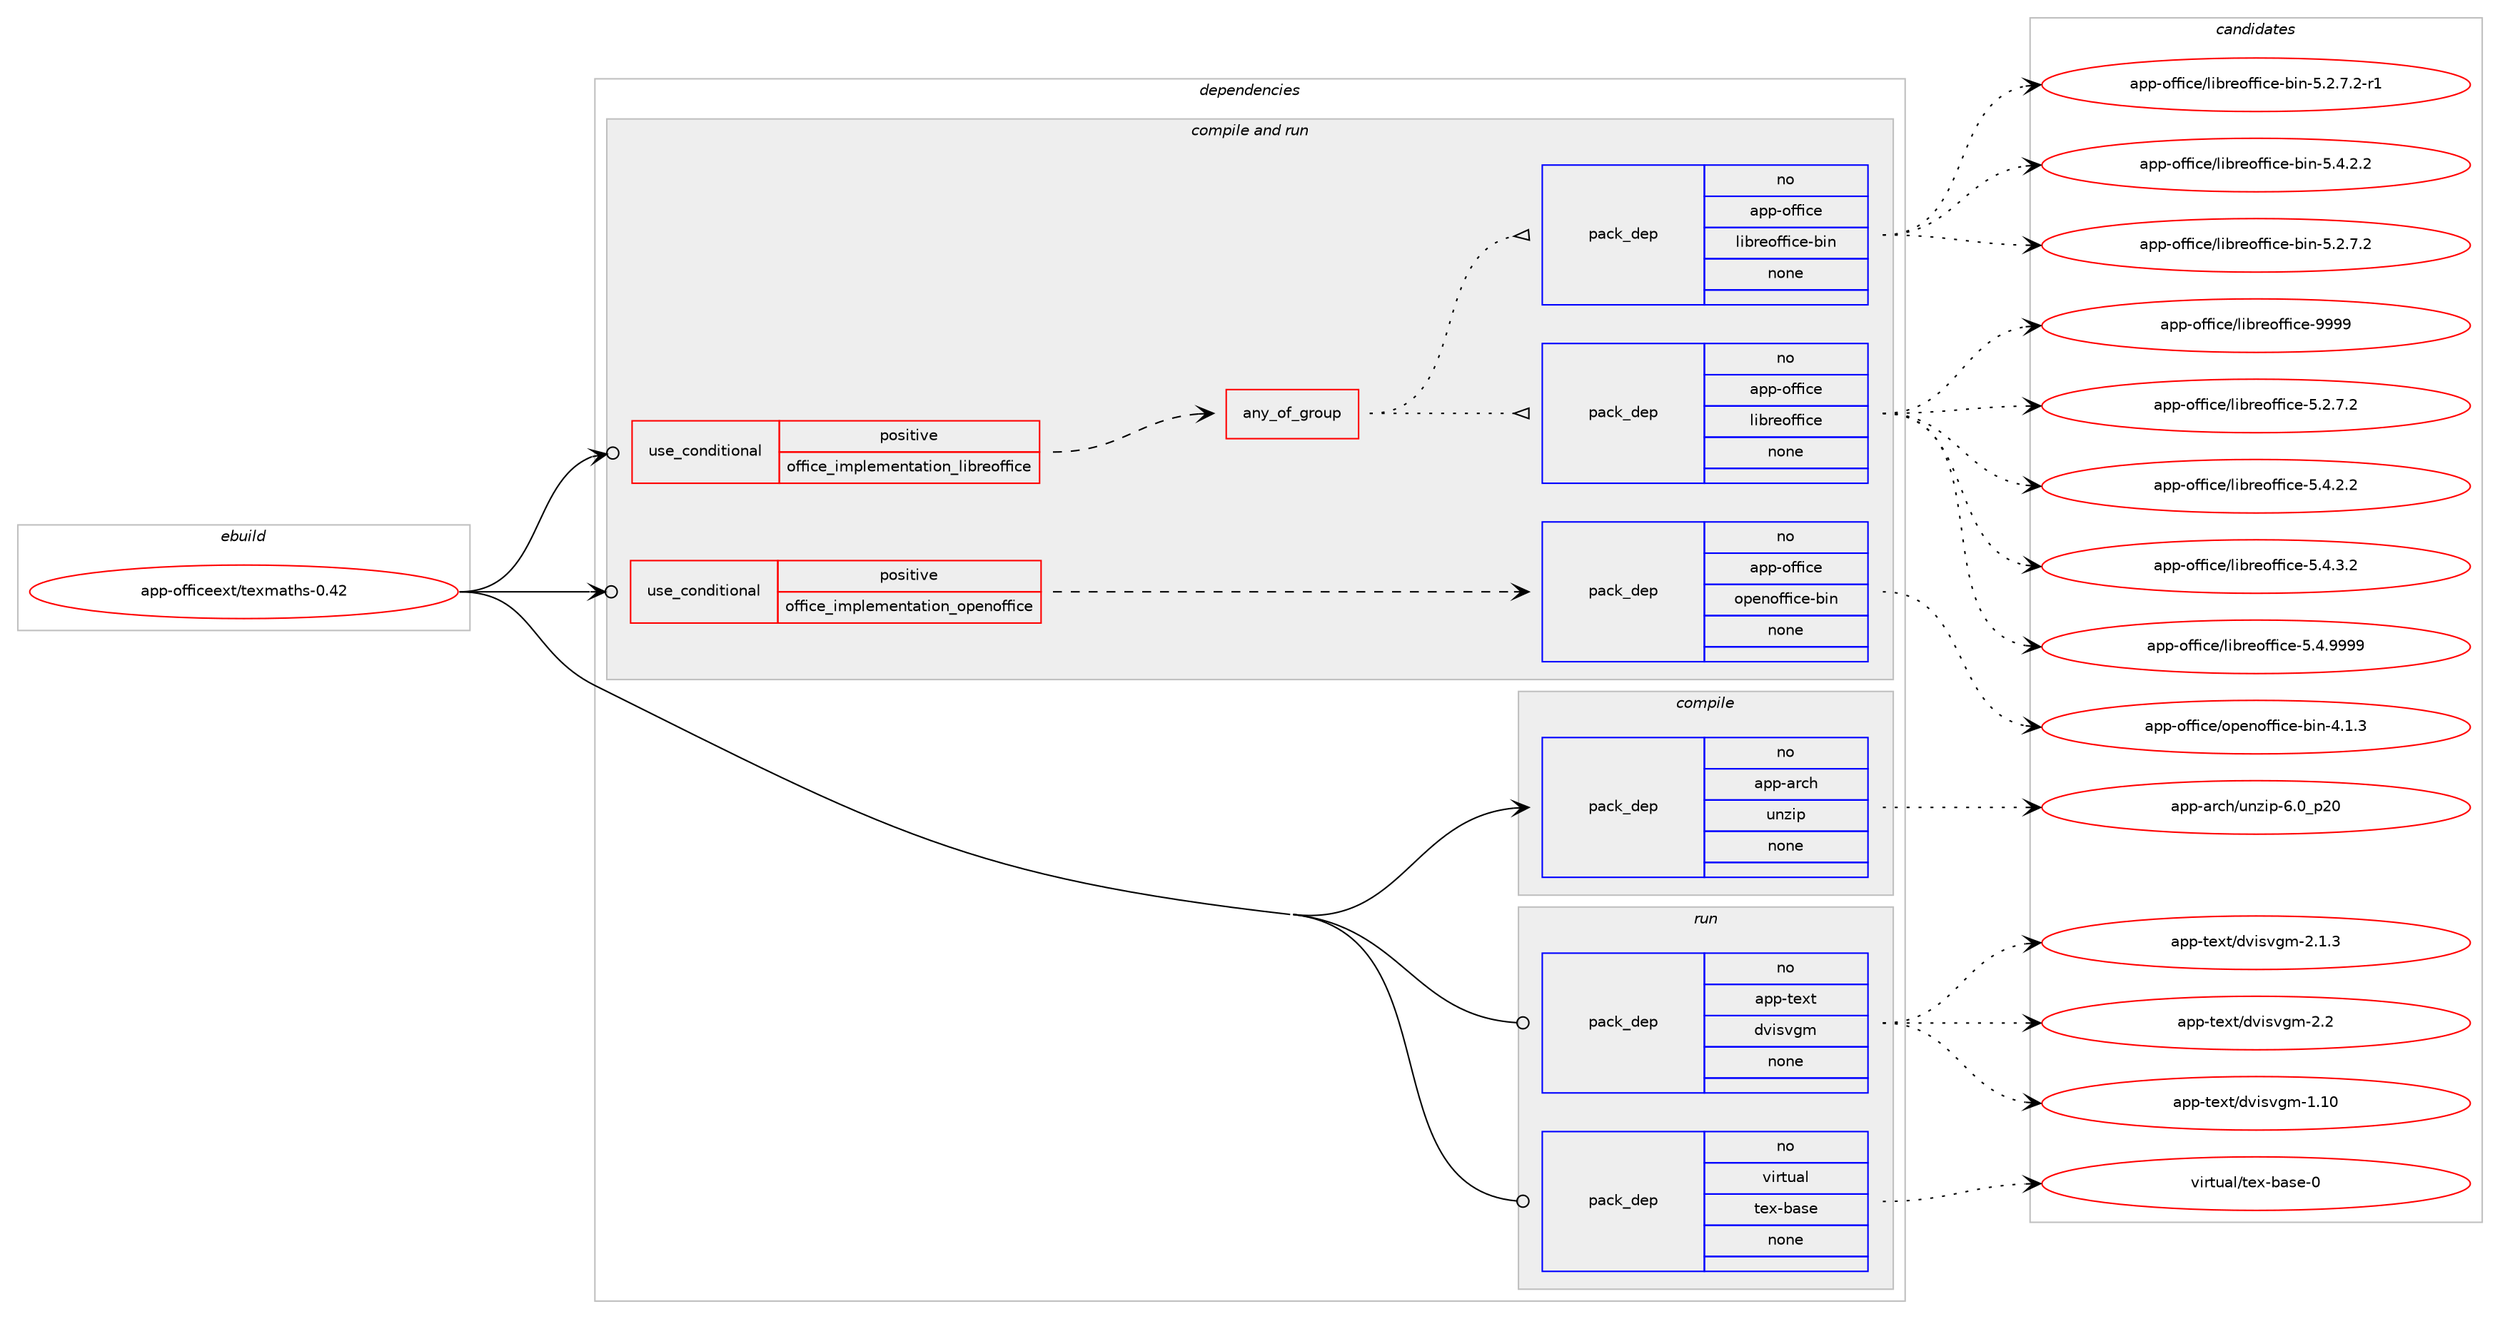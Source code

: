 digraph prolog {

# *************
# Graph options
# *************

newrank=true;
concentrate=true;
compound=true;
graph [rankdir=LR,fontname=Helvetica,fontsize=10,ranksep=1.5];#, ranksep=2.5, nodesep=0.2];
edge  [arrowhead=vee];
node  [fontname=Helvetica,fontsize=10];

# **********
# The ebuild
# **********

subgraph cluster_leftcol {
color=gray;
rank=same;
label=<<i>ebuild</i>>;
id [label="app-officeext/texmaths-0.42", color=red, width=4, href="../app-officeext/texmaths-0.42.svg"];
}

# ****************
# The dependencies
# ****************

subgraph cluster_midcol {
color=gray;
label=<<i>dependencies</i>>;
subgraph cluster_compile {
fillcolor="#eeeeee";
style=filled;
label=<<i>compile</i>>;
subgraph pack38346 {
dependency53043 [label=<<TABLE BORDER="0" CELLBORDER="1" CELLSPACING="0" CELLPADDING="4" WIDTH="220"><TR><TD ROWSPAN="6" CELLPADDING="30">pack_dep</TD></TR><TR><TD WIDTH="110">no</TD></TR><TR><TD>app-arch</TD></TR><TR><TD>unzip</TD></TR><TR><TD>none</TD></TR><TR><TD></TD></TR></TABLE>>, shape=none, color=blue];
}
id:e -> dependency53043:w [weight=20,style="solid",arrowhead="vee"];
}
subgraph cluster_compileandrun {
fillcolor="#eeeeee";
style=filled;
label=<<i>compile and run</i>>;
subgraph cond13752 {
dependency53044 [label=<<TABLE BORDER="0" CELLBORDER="1" CELLSPACING="0" CELLPADDING="4"><TR><TD ROWSPAN="3" CELLPADDING="10">use_conditional</TD></TR><TR><TD>positive</TD></TR><TR><TD>office_implementation_libreoffice</TD></TR></TABLE>>, shape=none, color=red];
subgraph any923 {
dependency53045 [label=<<TABLE BORDER="0" CELLBORDER="1" CELLSPACING="0" CELLPADDING="4"><TR><TD CELLPADDING="10">any_of_group</TD></TR></TABLE>>, shape=none, color=red];subgraph pack38347 {
dependency53046 [label=<<TABLE BORDER="0" CELLBORDER="1" CELLSPACING="0" CELLPADDING="4" WIDTH="220"><TR><TD ROWSPAN="6" CELLPADDING="30">pack_dep</TD></TR><TR><TD WIDTH="110">no</TD></TR><TR><TD>app-office</TD></TR><TR><TD>libreoffice</TD></TR><TR><TD>none</TD></TR><TR><TD></TD></TR></TABLE>>, shape=none, color=blue];
}
dependency53045:e -> dependency53046:w [weight=20,style="dotted",arrowhead="oinv"];
subgraph pack38348 {
dependency53047 [label=<<TABLE BORDER="0" CELLBORDER="1" CELLSPACING="0" CELLPADDING="4" WIDTH="220"><TR><TD ROWSPAN="6" CELLPADDING="30">pack_dep</TD></TR><TR><TD WIDTH="110">no</TD></TR><TR><TD>app-office</TD></TR><TR><TD>libreoffice-bin</TD></TR><TR><TD>none</TD></TR><TR><TD></TD></TR></TABLE>>, shape=none, color=blue];
}
dependency53045:e -> dependency53047:w [weight=20,style="dotted",arrowhead="oinv"];
}
dependency53044:e -> dependency53045:w [weight=20,style="dashed",arrowhead="vee"];
}
id:e -> dependency53044:w [weight=20,style="solid",arrowhead="odotvee"];
subgraph cond13753 {
dependency53048 [label=<<TABLE BORDER="0" CELLBORDER="1" CELLSPACING="0" CELLPADDING="4"><TR><TD ROWSPAN="3" CELLPADDING="10">use_conditional</TD></TR><TR><TD>positive</TD></TR><TR><TD>office_implementation_openoffice</TD></TR></TABLE>>, shape=none, color=red];
subgraph pack38349 {
dependency53049 [label=<<TABLE BORDER="0" CELLBORDER="1" CELLSPACING="0" CELLPADDING="4" WIDTH="220"><TR><TD ROWSPAN="6" CELLPADDING="30">pack_dep</TD></TR><TR><TD WIDTH="110">no</TD></TR><TR><TD>app-office</TD></TR><TR><TD>openoffice-bin</TD></TR><TR><TD>none</TD></TR><TR><TD></TD></TR></TABLE>>, shape=none, color=blue];
}
dependency53048:e -> dependency53049:w [weight=20,style="dashed",arrowhead="vee"];
}
id:e -> dependency53048:w [weight=20,style="solid",arrowhead="odotvee"];
}
subgraph cluster_run {
fillcolor="#eeeeee";
style=filled;
label=<<i>run</i>>;
subgraph pack38350 {
dependency53050 [label=<<TABLE BORDER="0" CELLBORDER="1" CELLSPACING="0" CELLPADDING="4" WIDTH="220"><TR><TD ROWSPAN="6" CELLPADDING="30">pack_dep</TD></TR><TR><TD WIDTH="110">no</TD></TR><TR><TD>app-text</TD></TR><TR><TD>dvisvgm</TD></TR><TR><TD>none</TD></TR><TR><TD></TD></TR></TABLE>>, shape=none, color=blue];
}
id:e -> dependency53050:w [weight=20,style="solid",arrowhead="odot"];
subgraph pack38351 {
dependency53051 [label=<<TABLE BORDER="0" CELLBORDER="1" CELLSPACING="0" CELLPADDING="4" WIDTH="220"><TR><TD ROWSPAN="6" CELLPADDING="30">pack_dep</TD></TR><TR><TD WIDTH="110">no</TD></TR><TR><TD>virtual</TD></TR><TR><TD>tex-base</TD></TR><TR><TD>none</TD></TR><TR><TD></TD></TR></TABLE>>, shape=none, color=blue];
}
id:e -> dependency53051:w [weight=20,style="solid",arrowhead="odot"];
}
}

# **************
# The candidates
# **************

subgraph cluster_choices {
rank=same;
color=gray;
label=<<i>candidates</i>>;

subgraph choice38346 {
color=black;
nodesep=1;
choice971121124597114991044711711012210511245544648951125048 [label="app-arch/unzip-6.0_p20", color=red, width=4,href="../app-arch/unzip-6.0_p20.svg"];
dependency53043:e -> choice971121124597114991044711711012210511245544648951125048:w [style=dotted,weight="100"];
}
subgraph choice38347 {
color=black;
nodesep=1;
choice9711211245111102102105991014710810598114101111102102105991014553465046554650 [label="app-office/libreoffice-5.2.7.2", color=red, width=4,href="../app-office/libreoffice-5.2.7.2.svg"];
choice9711211245111102102105991014710810598114101111102102105991014553465246504650 [label="app-office/libreoffice-5.4.2.2", color=red, width=4,href="../app-office/libreoffice-5.4.2.2.svg"];
choice9711211245111102102105991014710810598114101111102102105991014553465246514650 [label="app-office/libreoffice-5.4.3.2", color=red, width=4,href="../app-office/libreoffice-5.4.3.2.svg"];
choice971121124511110210210599101471081059811410111110210210599101455346524657575757 [label="app-office/libreoffice-5.4.9999", color=red, width=4,href="../app-office/libreoffice-5.4.9999.svg"];
choice9711211245111102102105991014710810598114101111102102105991014557575757 [label="app-office/libreoffice-9999", color=red, width=4,href="../app-office/libreoffice-9999.svg"];
dependency53046:e -> choice9711211245111102102105991014710810598114101111102102105991014553465046554650:w [style=dotted,weight="100"];
dependency53046:e -> choice9711211245111102102105991014710810598114101111102102105991014553465246504650:w [style=dotted,weight="100"];
dependency53046:e -> choice9711211245111102102105991014710810598114101111102102105991014553465246514650:w [style=dotted,weight="100"];
dependency53046:e -> choice971121124511110210210599101471081059811410111110210210599101455346524657575757:w [style=dotted,weight="100"];
dependency53046:e -> choice9711211245111102102105991014710810598114101111102102105991014557575757:w [style=dotted,weight="100"];
}
subgraph choice38348 {
color=black;
nodesep=1;
choice97112112451111021021059910147108105981141011111021021059910145981051104553465046554650 [label="app-office/libreoffice-bin-5.2.7.2", color=red, width=4,href="../app-office/libreoffice-bin-5.2.7.2.svg"];
choice971121124511110210210599101471081059811410111110210210599101459810511045534650465546504511449 [label="app-office/libreoffice-bin-5.2.7.2-r1", color=red, width=4,href="../app-office/libreoffice-bin-5.2.7.2-r1.svg"];
choice97112112451111021021059910147108105981141011111021021059910145981051104553465246504650 [label="app-office/libreoffice-bin-5.4.2.2", color=red, width=4,href="../app-office/libreoffice-bin-5.4.2.2.svg"];
dependency53047:e -> choice97112112451111021021059910147108105981141011111021021059910145981051104553465046554650:w [style=dotted,weight="100"];
dependency53047:e -> choice971121124511110210210599101471081059811410111110210210599101459810511045534650465546504511449:w [style=dotted,weight="100"];
dependency53047:e -> choice97112112451111021021059910147108105981141011111021021059910145981051104553465246504650:w [style=dotted,weight="100"];
}
subgraph choice38349 {
color=black;
nodesep=1;
choice97112112451111021021059910147111112101110111102102105991014598105110455246494651 [label="app-office/openoffice-bin-4.1.3", color=red, width=4,href="../app-office/openoffice-bin-4.1.3.svg"];
dependency53049:e -> choice97112112451111021021059910147111112101110111102102105991014598105110455246494651:w [style=dotted,weight="100"];
}
subgraph choice38350 {
color=black;
nodesep=1;
choice9711211245116101120116471001181051151181031094549464948 [label="app-text/dvisvgm-1.10", color=red, width=4,href="../app-text/dvisvgm-1.10.svg"];
choice971121124511610112011647100118105115118103109455046494651 [label="app-text/dvisvgm-2.1.3", color=red, width=4,href="../app-text/dvisvgm-2.1.3.svg"];
choice97112112451161011201164710011810511511810310945504650 [label="app-text/dvisvgm-2.2", color=red, width=4,href="../app-text/dvisvgm-2.2.svg"];
dependency53050:e -> choice9711211245116101120116471001181051151181031094549464948:w [style=dotted,weight="100"];
dependency53050:e -> choice971121124511610112011647100118105115118103109455046494651:w [style=dotted,weight="100"];
dependency53050:e -> choice97112112451161011201164710011810511511810310945504650:w [style=dotted,weight="100"];
}
subgraph choice38351 {
color=black;
nodesep=1;
choice11810511411611797108471161011204598971151014548 [label="virtual/tex-base-0", color=red, width=4,href="../virtual/tex-base-0.svg"];
dependency53051:e -> choice11810511411611797108471161011204598971151014548:w [style=dotted,weight="100"];
}
}

}

